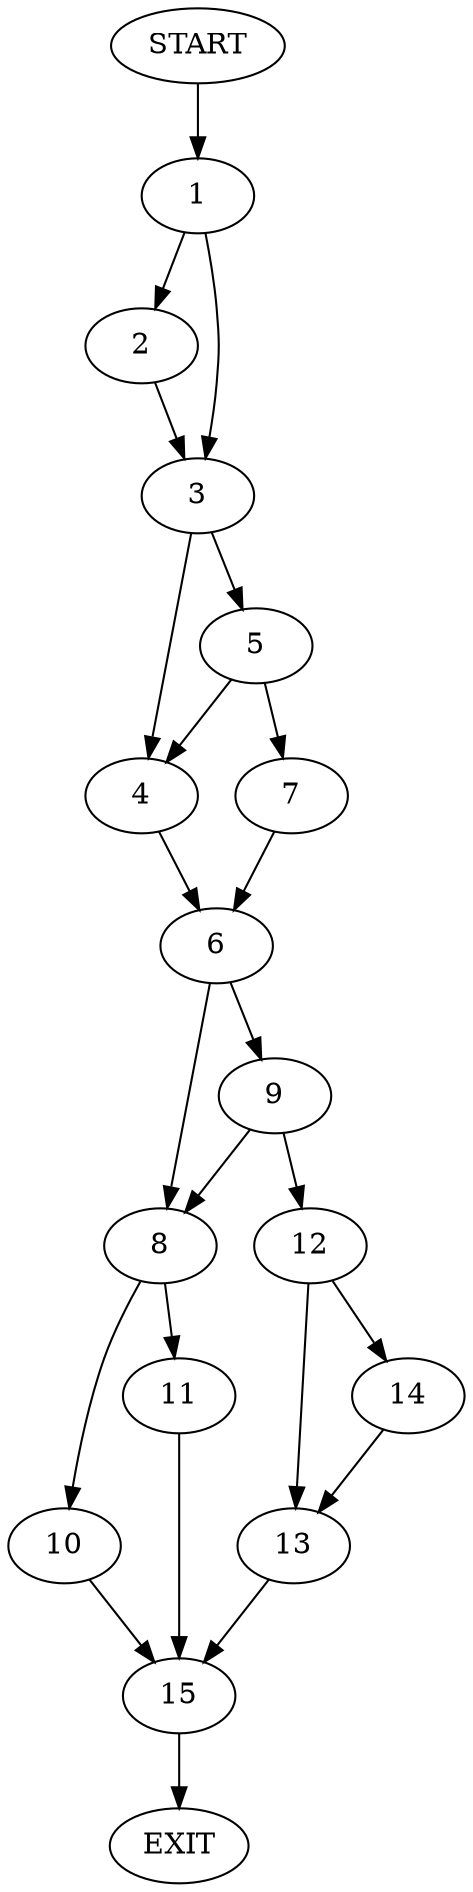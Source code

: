 digraph {
0 [label="START"]
16 [label="EXIT"]
0 -> 1
1 -> 2
1 -> 3
2 -> 3
3 -> 4
3 -> 5
4 -> 6
5 -> 4
5 -> 7
7 -> 6
6 -> 8
6 -> 9
8 -> 10
8 -> 11
9 -> 12
9 -> 8
12 -> 13
12 -> 14
11 -> 15
10 -> 15
15 -> 16
13 -> 15
14 -> 13
}
